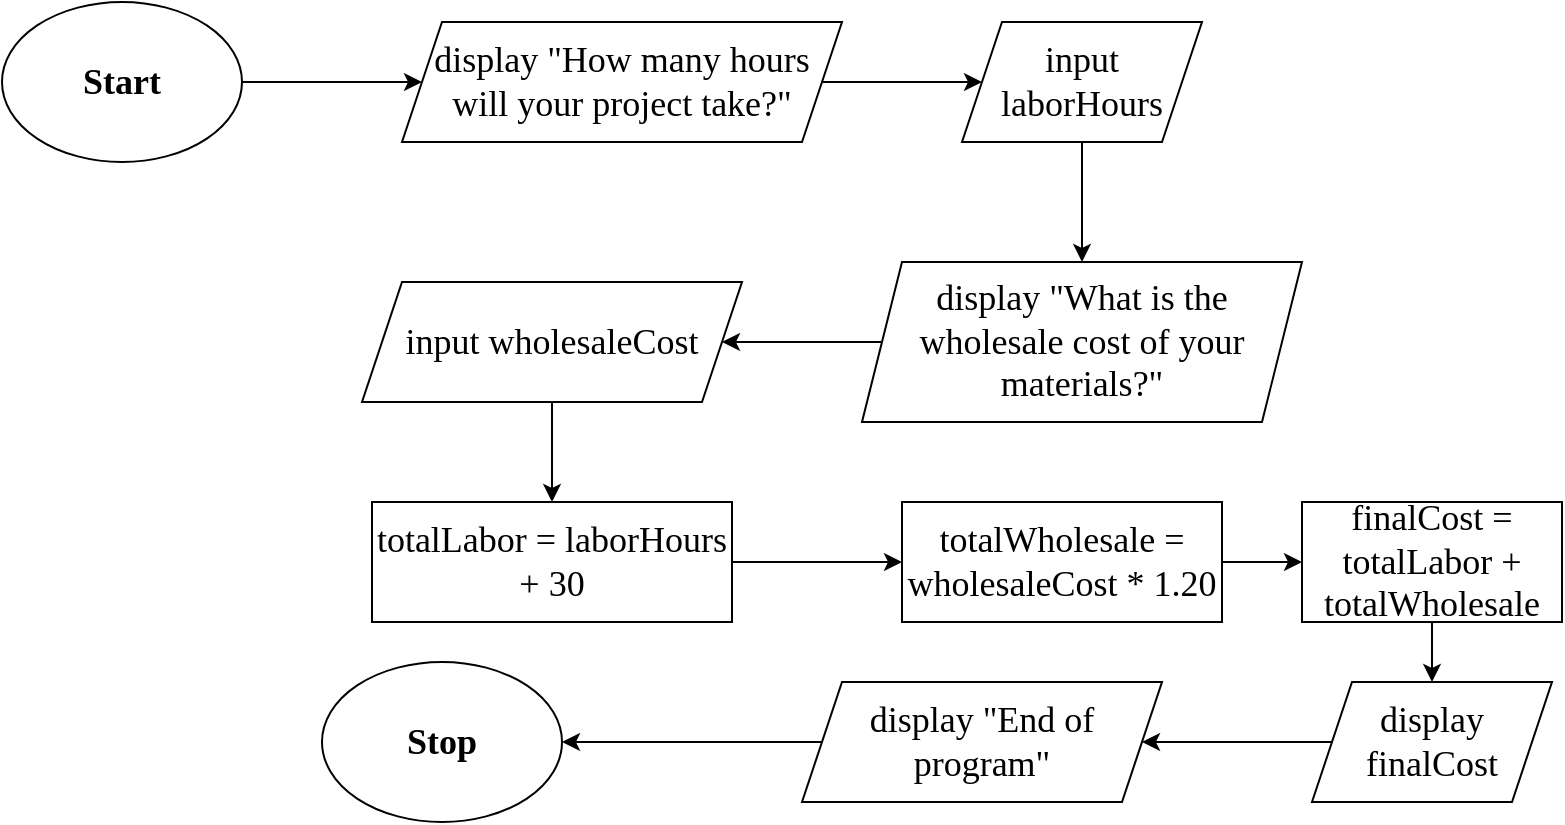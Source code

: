 <mxfile version="24.7.17">
  <diagram name="Page-1" id="haynN7dFTDIwlil2D3gh">
    <mxGraphModel dx="794" dy="511" grid="1" gridSize="10" guides="1" tooltips="1" connect="1" arrows="1" fold="1" page="1" pageScale="1" pageWidth="850" pageHeight="1100" math="0" shadow="0">
      <root>
        <mxCell id="0" />
        <mxCell id="1" parent="0" />
        <mxCell id="7yaIy4xPxY4zm2JBkM2R-3" style="edgeStyle=orthogonalEdgeStyle;rounded=0;orthogonalLoop=1;jettySize=auto;html=1;exitX=1;exitY=0.5;exitDx=0;exitDy=0;entryX=0;entryY=0.5;entryDx=0;entryDy=0;" edge="1" parent="1" source="7yaIy4xPxY4zm2JBkM2R-1" target="7yaIy4xPxY4zm2JBkM2R-2">
          <mxGeometry relative="1" as="geometry" />
        </mxCell>
        <mxCell id="7yaIy4xPxY4zm2JBkM2R-1" value="&lt;font style=&quot;font-size: 18px;&quot; face=&quot;Times New Roman&quot;&gt;&lt;b&gt;Start&lt;/b&gt;&lt;/font&gt;" style="ellipse;whiteSpace=wrap;html=1;" vertex="1" parent="1">
          <mxGeometry width="120" height="80" as="geometry" />
        </mxCell>
        <mxCell id="7yaIy4xPxY4zm2JBkM2R-5" style="edgeStyle=orthogonalEdgeStyle;rounded=0;orthogonalLoop=1;jettySize=auto;html=1;exitX=1;exitY=0.5;exitDx=0;exitDy=0;" edge="1" parent="1" source="7yaIy4xPxY4zm2JBkM2R-2" target="7yaIy4xPxY4zm2JBkM2R-4">
          <mxGeometry relative="1" as="geometry" />
        </mxCell>
        <mxCell id="7yaIy4xPxY4zm2JBkM2R-2" value="&lt;font face=&quot;Times New Roman&quot; style=&quot;font-size: 18px;&quot;&gt;display &quot;How many hours will your project take?&quot;&lt;/font&gt;" style="shape=parallelogram;perimeter=parallelogramPerimeter;whiteSpace=wrap;html=1;fixedSize=1;" vertex="1" parent="1">
          <mxGeometry x="200" y="10" width="220" height="60" as="geometry" />
        </mxCell>
        <mxCell id="7yaIy4xPxY4zm2JBkM2R-7" style="edgeStyle=orthogonalEdgeStyle;rounded=0;orthogonalLoop=1;jettySize=auto;html=1;exitX=0.5;exitY=1;exitDx=0;exitDy=0;entryX=0.5;entryY=0;entryDx=0;entryDy=0;" edge="1" parent="1" source="7yaIy4xPxY4zm2JBkM2R-4" target="7yaIy4xPxY4zm2JBkM2R-6">
          <mxGeometry relative="1" as="geometry" />
        </mxCell>
        <mxCell id="7yaIy4xPxY4zm2JBkM2R-4" value="&lt;font style=&quot;font-size: 18px;&quot; face=&quot;Times New Roman&quot;&gt;input laborHours&lt;/font&gt;" style="shape=parallelogram;perimeter=parallelogramPerimeter;whiteSpace=wrap;html=1;fixedSize=1;" vertex="1" parent="1">
          <mxGeometry x="480" y="10" width="120" height="60" as="geometry" />
        </mxCell>
        <mxCell id="7yaIy4xPxY4zm2JBkM2R-9" style="edgeStyle=orthogonalEdgeStyle;rounded=0;orthogonalLoop=1;jettySize=auto;html=1;exitX=0;exitY=0.5;exitDx=0;exitDy=0;" edge="1" parent="1" source="7yaIy4xPxY4zm2JBkM2R-6" target="7yaIy4xPxY4zm2JBkM2R-8">
          <mxGeometry relative="1" as="geometry" />
        </mxCell>
        <mxCell id="7yaIy4xPxY4zm2JBkM2R-6" value="&lt;font face=&quot;Times New Roman&quot; style=&quot;font-size: 18px;&quot;&gt;display &quot;What is the wholesale cost of your materials?&quot;&lt;/font&gt;" style="shape=parallelogram;perimeter=parallelogramPerimeter;whiteSpace=wrap;html=1;fixedSize=1;" vertex="1" parent="1">
          <mxGeometry x="430" y="130" width="220" height="80" as="geometry" />
        </mxCell>
        <mxCell id="7yaIy4xPxY4zm2JBkM2R-14" style="edgeStyle=orthogonalEdgeStyle;rounded=0;orthogonalLoop=1;jettySize=auto;html=1;exitX=0.5;exitY=1;exitDx=0;exitDy=0;entryX=0.5;entryY=0;entryDx=0;entryDy=0;" edge="1" parent="1" source="7yaIy4xPxY4zm2JBkM2R-8" target="7yaIy4xPxY4zm2JBkM2R-11">
          <mxGeometry relative="1" as="geometry" />
        </mxCell>
        <mxCell id="7yaIy4xPxY4zm2JBkM2R-8" value="&lt;font style=&quot;font-size: 18px;&quot; face=&quot;Times New Roman&quot;&gt;input wholesaleCost&lt;/font&gt;" style="shape=parallelogram;perimeter=parallelogramPerimeter;whiteSpace=wrap;html=1;fixedSize=1;" vertex="1" parent="1">
          <mxGeometry x="180" y="140" width="190" height="60" as="geometry" />
        </mxCell>
        <mxCell id="7yaIy4xPxY4zm2JBkM2R-16" style="edgeStyle=orthogonalEdgeStyle;rounded=0;orthogonalLoop=1;jettySize=auto;html=1;exitX=1;exitY=0.5;exitDx=0;exitDy=0;entryX=0;entryY=0.5;entryDx=0;entryDy=0;" edge="1" parent="1" source="7yaIy4xPxY4zm2JBkM2R-11" target="7yaIy4xPxY4zm2JBkM2R-15">
          <mxGeometry relative="1" as="geometry" />
        </mxCell>
        <mxCell id="7yaIy4xPxY4zm2JBkM2R-11" value="&lt;font style=&quot;font-size: 18px;&quot; face=&quot;Times New Roman&quot;&gt;totalLabor = laborHours + 30&lt;/font&gt;" style="rounded=0;whiteSpace=wrap;html=1;" vertex="1" parent="1">
          <mxGeometry x="185" y="250" width="180" height="60" as="geometry" />
        </mxCell>
        <mxCell id="7yaIy4xPxY4zm2JBkM2R-18" style="edgeStyle=orthogonalEdgeStyle;rounded=0;orthogonalLoop=1;jettySize=auto;html=1;exitX=1;exitY=0.5;exitDx=0;exitDy=0;entryX=0;entryY=0.5;entryDx=0;entryDy=0;" edge="1" parent="1" source="7yaIy4xPxY4zm2JBkM2R-15" target="7yaIy4xPxY4zm2JBkM2R-17">
          <mxGeometry relative="1" as="geometry" />
        </mxCell>
        <mxCell id="7yaIy4xPxY4zm2JBkM2R-15" value="&lt;font style=&quot;font-size: 18px;&quot; face=&quot;Times New Roman&quot;&gt;totalWholesale = wholesaleCost * 1.20&lt;/font&gt;" style="rounded=0;whiteSpace=wrap;html=1;" vertex="1" parent="1">
          <mxGeometry x="450" y="250" width="160" height="60" as="geometry" />
        </mxCell>
        <mxCell id="7yaIy4xPxY4zm2JBkM2R-20" style="edgeStyle=orthogonalEdgeStyle;rounded=0;orthogonalLoop=1;jettySize=auto;html=1;exitX=0.5;exitY=1;exitDx=0;exitDy=0;entryX=0.5;entryY=0;entryDx=0;entryDy=0;" edge="1" parent="1" source="7yaIy4xPxY4zm2JBkM2R-17" target="7yaIy4xPxY4zm2JBkM2R-19">
          <mxGeometry relative="1" as="geometry" />
        </mxCell>
        <mxCell id="7yaIy4xPxY4zm2JBkM2R-17" value="&lt;font face=&quot;Times New Roman&quot; style=&quot;font-size: 18px;&quot;&gt;finalCost = totalLabor + totalWholesale&lt;/font&gt;" style="rounded=0;whiteSpace=wrap;html=1;" vertex="1" parent="1">
          <mxGeometry x="650" y="250" width="130" height="60" as="geometry" />
        </mxCell>
        <mxCell id="7yaIy4xPxY4zm2JBkM2R-23" style="edgeStyle=orthogonalEdgeStyle;rounded=0;orthogonalLoop=1;jettySize=auto;html=1;exitX=0;exitY=0.5;exitDx=0;exitDy=0;entryX=1;entryY=0.5;entryDx=0;entryDy=0;" edge="1" parent="1" source="7yaIy4xPxY4zm2JBkM2R-19" target="7yaIy4xPxY4zm2JBkM2R-22">
          <mxGeometry relative="1" as="geometry" />
        </mxCell>
        <mxCell id="7yaIy4xPxY4zm2JBkM2R-19" value="&lt;font face=&quot;Times New Roman&quot; style=&quot;font-size: 18px;&quot;&gt;display finalCost&lt;/font&gt;" style="shape=parallelogram;perimeter=parallelogramPerimeter;whiteSpace=wrap;html=1;fixedSize=1;" vertex="1" parent="1">
          <mxGeometry x="655" y="340" width="120" height="60" as="geometry" />
        </mxCell>
        <mxCell id="7yaIy4xPxY4zm2JBkM2R-25" style="edgeStyle=orthogonalEdgeStyle;rounded=0;orthogonalLoop=1;jettySize=auto;html=1;exitX=0;exitY=0.5;exitDx=0;exitDy=0;" edge="1" parent="1" source="7yaIy4xPxY4zm2JBkM2R-22" target="7yaIy4xPxY4zm2JBkM2R-24">
          <mxGeometry relative="1" as="geometry" />
        </mxCell>
        <mxCell id="7yaIy4xPxY4zm2JBkM2R-22" value="&lt;font style=&quot;font-size: 18px;&quot; face=&quot;Times New Roman&quot;&gt;display &quot;End of program&quot;&lt;/font&gt;" style="shape=parallelogram;perimeter=parallelogramPerimeter;whiteSpace=wrap;html=1;fixedSize=1;" vertex="1" parent="1">
          <mxGeometry x="400" y="340" width="180" height="60" as="geometry" />
        </mxCell>
        <mxCell id="7yaIy4xPxY4zm2JBkM2R-24" value="&lt;font style=&quot;font-size: 18px;&quot; face=&quot;Times New Roman&quot;&gt;&lt;b&gt;Stop&lt;/b&gt;&lt;/font&gt;" style="ellipse;whiteSpace=wrap;html=1;" vertex="1" parent="1">
          <mxGeometry x="160" y="330" width="120" height="80" as="geometry" />
        </mxCell>
      </root>
    </mxGraphModel>
  </diagram>
</mxfile>
